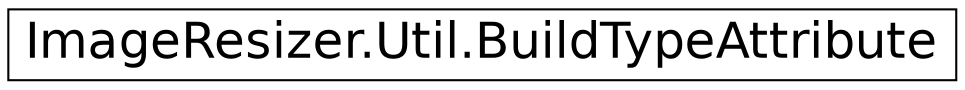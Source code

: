 digraph G
{
  edge [fontname="Helvetica",fontsize="24",labelfontname="Helvetica",labelfontsize="24"];
  node [fontname="Helvetica",fontsize="24",shape=record];
  rankdir="LR";
  Node1 [label="ImageResizer.Util.BuildTypeAttribute",height=0.2,width=0.4,color="black", fillcolor="white", style="filled",URL="$class_image_resizer_1_1_util_1_1_build_type_attribute.html"];
}
